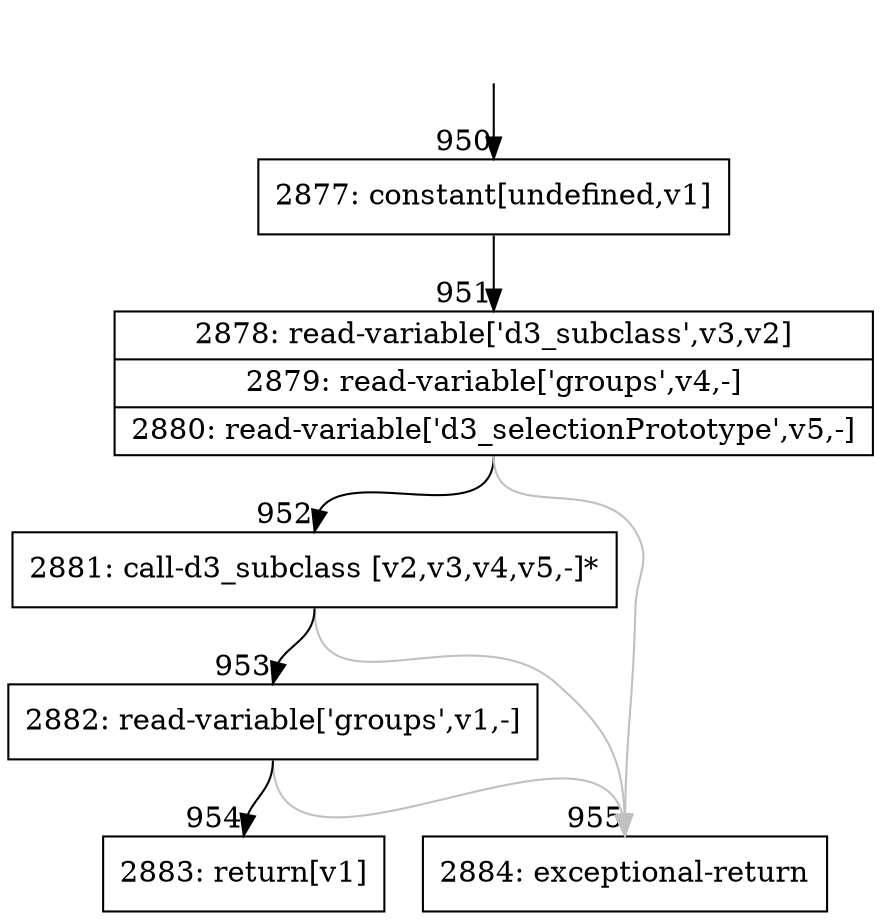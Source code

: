 digraph {
rankdir="TD"
BB_entry93[shape=none,label=""];
BB_entry93 -> BB950 [tailport=s, headport=n, headlabel="    950"]
BB950 [shape=record label="{2877: constant[undefined,v1]}" ] 
BB950 -> BB951 [tailport=s, headport=n, headlabel="      951"]
BB951 [shape=record label="{2878: read-variable['d3_subclass',v3,v2]|2879: read-variable['groups',v4,-]|2880: read-variable['d3_selectionPrototype',v5,-]}" ] 
BB951 -> BB952 [tailport=s, headport=n, headlabel="      952"]
BB951 -> BB955 [tailport=s, headport=n, color=gray, headlabel="      955"]
BB952 [shape=record label="{2881: call-d3_subclass [v2,v3,v4,v5,-]*}" ] 
BB952 -> BB953 [tailport=s, headport=n, headlabel="      953"]
BB952 -> BB955 [tailport=s, headport=n, color=gray]
BB953 [shape=record label="{2882: read-variable['groups',v1,-]}" ] 
BB953 -> BB954 [tailport=s, headport=n, headlabel="      954"]
BB953 -> BB955 [tailport=s, headport=n, color=gray]
BB954 [shape=record label="{2883: return[v1]}" ] 
BB955 [shape=record label="{2884: exceptional-return}" ] 
//#$~ 559
}
